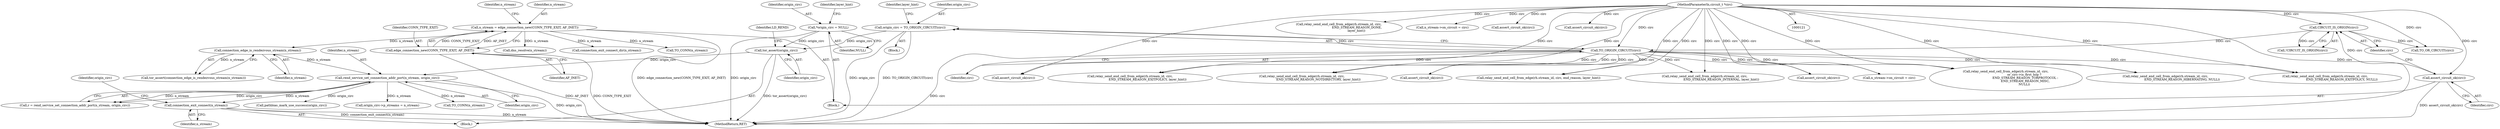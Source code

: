 digraph "0_tor_79b59a2dfcb68897ee89d98587d09e55f07e68d7@API" {
"1000608" [label="(Call,connection_exit_connect(n_stream))"];
"1000531" [label="(Call,rend_service_set_connection_addr_port(n_stream, origin_circ))"];
"1000524" [label="(Call,connection_edge_is_rendezvous_stream(n_stream))"];
"1000438" [label="(Call,n_stream = edge_connection_new(CONN_TYPE_EXIT, AF_INET))"];
"1000440" [label="(Call,edge_connection_new(CONN_TYPE_EXIT, AF_INET))"];
"1000495" [label="(Call,tor_assert(origin_circ))"];
"1000140" [label="(Call,*origin_circ = NULL)"];
"1000176" [label="(Call,origin_circ = TO_ORIGIN_CIRCUIT(circ))"];
"1000178" [label="(Call,TO_ORIGIN_CIRCUIT(circ))"];
"1000161" [label="(Call,CIRCUIT_IS_ORIGIN(circ))"];
"1000157" [label="(Call,assert_circuit_ok(circ))"];
"1000123" [label="(MethodParameterIn,circuit_t *circ)"];
"1000547" [label="(Call,relay_send_end_cell_from_edge(rh.stream_id, circ,\n                                     END_STREAM_REASON_DONE,\n                                    layer_hint))"];
"1000690" [label="(Call,dns_resolve(n_stream))"];
"1000610" [label="(Call,pathbias_mark_use_success(origin_circ))"];
"1000635" [label="(Call,relay_send_end_cell_from_edge(rh.stream_id, circ,\n                                  END_STREAM_REASON_HIBERNATING, NULL))"];
"1000496" [label="(Identifier,origin_circ)"];
"1000590" [label="(Call,n_stream->on_circuit = circ)"];
"1000440" [label="(Call,edge_connection_new(CONN_TYPE_EXIT, AF_INET))"];
"1000600" [label="(Call,assert_circuit_ok(circ))"];
"1000694" [label="(Call,assert_circuit_ok(circ))"];
"1000569" [label="(Call,assert_circuit_ok(circ))"];
"1000498" [label="(Identifier,LD_REND)"];
"1000595" [label="(Call,origin_circ->p_streams = n_stream)"];
"1000140" [label="(Call,*origin_circ = NULL)"];
"1000357" [label="(Call,relay_send_end_cell_from_edge(rh.stream_id, circ,\n                                  END_STREAM_REASON_NOTDIRECTORY, layer_hint))"];
"1000684" [label="(Call,connection_exit_connect_dir(n_stream))"];
"1000526" [label="(Call,assert_circuit_ok(circ))"];
"1000555" [label="(Call,TO_CONN(n_stream))"];
"1000533" [label="(Identifier,origin_circ)"];
"1000177" [label="(Identifier,origin_circ)"];
"1000124" [label="(Block,)"];
"1000532" [label="(Identifier,n_stream)"];
"1000442" [label="(Identifier,AF_INET)"];
"1000145" [label="(Identifier,layer_hint)"];
"1000426" [label="(Call,relay_send_end_cell_from_edge(rh.stream_id, circ,\n                                    END_STREAM_REASON_EXITPOLICY, layer_hint))"];
"1000718" [label="(MethodReturn,RET)"];
"1000439" [label="(Identifier,n_stream)"];
"1000254" [label="(Call,relay_send_end_cell_from_edge(rh.stream_id, circ, end_reason, layer_hint))"];
"1000647" [label="(Call,n_stream->on_circuit = circ)"];
"1000524" [label="(Call,connection_edge_is_rendezvous_stream(n_stream))"];
"1000142" [label="(Identifier,NULL)"];
"1000181" [label="(Identifier,layer_hint)"];
"1000123" [label="(MethodParameterIn,circuit_t *circ)"];
"1000322" [label="(Call,relay_send_end_cell_from_edge(rh.stream_id, circ,\n                                      or_circ->is_first_hop ?\n                                        END_STREAM_REASON_TORPROTOCOL :\n                                        END_STREAM_REASON_MISC,\n                                      NULL))"];
"1000160" [label="(Call,!CIRCUIT_IS_ORIGIN(circ))"];
"1000523" [label="(Call,tor_assert(connection_edge_is_rendezvous_stream(n_stream)))"];
"1000217" [label="(Call,relay_send_end_cell_from_edge(rh.stream_id, circ,\n                                  END_STREAM_REASON_EXITPOLICY, NULL))"];
"1000713" [label="(Call,assert_circuit_ok(circ))"];
"1000445" [label="(Identifier,n_stream)"];
"1000531" [label="(Call,rend_service_set_connection_addr_port(n_stream, origin_circ))"];
"1000176" [label="(Call,origin_circ = TO_ORIGIN_CIRCUIT(circ))"];
"1000169" [label="(Block,)"];
"1000161" [label="(Call,CIRCUIT_IS_ORIGIN(circ))"];
"1000609" [label="(Identifier,n_stream)"];
"1000158" [label="(Identifier,circ)"];
"1000141" [label="(Identifier,origin_circ)"];
"1000162" [label="(Identifier,circ)"];
"1000495" [label="(Call,tor_assert(origin_circ))"];
"1000611" [label="(Identifier,origin_circ)"];
"1000529" [label="(Call,r = rend_service_set_connection_addr_port(n_stream, origin_circ))"];
"1000166" [label="(Call,TO_OR_CIRCUIT(circ))"];
"1000608" [label="(Call,connection_exit_connect(n_stream))"];
"1000643" [label="(Call,TO_CONN(n_stream))"];
"1000397" [label="(Call,relay_send_end_cell_from_edge(rh.stream_id, circ,\n                                  END_STREAM_REASON_INTERNAL, layer_hint))"];
"1000438" [label="(Call,n_stream = edge_connection_new(CONN_TYPE_EXIT, AF_INET))"];
"1000178" [label="(Call,TO_ORIGIN_CIRCUIT(circ))"];
"1000441" [label="(Identifier,CONN_TYPE_EXIT)"];
"1000179" [label="(Identifier,circ)"];
"1000525" [label="(Identifier,n_stream)"];
"1000157" [label="(Call,assert_circuit_ok(circ))"];
"1000494" [label="(Block,)"];
"1000608" -> "1000494"  [label="AST: "];
"1000608" -> "1000609"  [label="CFG: "];
"1000609" -> "1000608"  [label="AST: "];
"1000611" -> "1000608"  [label="CFG: "];
"1000608" -> "1000718"  [label="DDG: connection_exit_connect(n_stream)"];
"1000608" -> "1000718"  [label="DDG: n_stream"];
"1000531" -> "1000608"  [label="DDG: n_stream"];
"1000531" -> "1000529"  [label="AST: "];
"1000531" -> "1000533"  [label="CFG: "];
"1000532" -> "1000531"  [label="AST: "];
"1000533" -> "1000531"  [label="AST: "];
"1000529" -> "1000531"  [label="CFG: "];
"1000531" -> "1000718"  [label="DDG: origin_circ"];
"1000531" -> "1000529"  [label="DDG: n_stream"];
"1000531" -> "1000529"  [label="DDG: origin_circ"];
"1000524" -> "1000531"  [label="DDG: n_stream"];
"1000495" -> "1000531"  [label="DDG: origin_circ"];
"1000531" -> "1000555"  [label="DDG: n_stream"];
"1000531" -> "1000595"  [label="DDG: n_stream"];
"1000531" -> "1000610"  [label="DDG: origin_circ"];
"1000524" -> "1000523"  [label="AST: "];
"1000524" -> "1000525"  [label="CFG: "];
"1000525" -> "1000524"  [label="AST: "];
"1000523" -> "1000524"  [label="CFG: "];
"1000524" -> "1000523"  [label="DDG: n_stream"];
"1000438" -> "1000524"  [label="DDG: n_stream"];
"1000438" -> "1000124"  [label="AST: "];
"1000438" -> "1000440"  [label="CFG: "];
"1000439" -> "1000438"  [label="AST: "];
"1000440" -> "1000438"  [label="AST: "];
"1000445" -> "1000438"  [label="CFG: "];
"1000438" -> "1000718"  [label="DDG: edge_connection_new(CONN_TYPE_EXIT, AF_INET)"];
"1000440" -> "1000438"  [label="DDG: CONN_TYPE_EXIT"];
"1000440" -> "1000438"  [label="DDG: AF_INET"];
"1000438" -> "1000643"  [label="DDG: n_stream"];
"1000438" -> "1000684"  [label="DDG: n_stream"];
"1000438" -> "1000690"  [label="DDG: n_stream"];
"1000440" -> "1000442"  [label="CFG: "];
"1000441" -> "1000440"  [label="AST: "];
"1000442" -> "1000440"  [label="AST: "];
"1000440" -> "1000718"  [label="DDG: AF_INET"];
"1000440" -> "1000718"  [label="DDG: CONN_TYPE_EXIT"];
"1000495" -> "1000494"  [label="AST: "];
"1000495" -> "1000496"  [label="CFG: "];
"1000496" -> "1000495"  [label="AST: "];
"1000498" -> "1000495"  [label="CFG: "];
"1000495" -> "1000718"  [label="DDG: tor_assert(origin_circ)"];
"1000140" -> "1000495"  [label="DDG: origin_circ"];
"1000176" -> "1000495"  [label="DDG: origin_circ"];
"1000140" -> "1000124"  [label="AST: "];
"1000140" -> "1000142"  [label="CFG: "];
"1000141" -> "1000140"  [label="AST: "];
"1000142" -> "1000140"  [label="AST: "];
"1000145" -> "1000140"  [label="CFG: "];
"1000140" -> "1000718"  [label="DDG: origin_circ"];
"1000176" -> "1000169"  [label="AST: "];
"1000176" -> "1000178"  [label="CFG: "];
"1000177" -> "1000176"  [label="AST: "];
"1000178" -> "1000176"  [label="AST: "];
"1000181" -> "1000176"  [label="CFG: "];
"1000176" -> "1000718"  [label="DDG: TO_ORIGIN_CIRCUIT(circ)"];
"1000176" -> "1000718"  [label="DDG: origin_circ"];
"1000178" -> "1000176"  [label="DDG: circ"];
"1000178" -> "1000179"  [label="CFG: "];
"1000179" -> "1000178"  [label="AST: "];
"1000178" -> "1000718"  [label="DDG: circ"];
"1000161" -> "1000178"  [label="DDG: circ"];
"1000123" -> "1000178"  [label="DDG: circ"];
"1000178" -> "1000217"  [label="DDG: circ"];
"1000178" -> "1000254"  [label="DDG: circ"];
"1000178" -> "1000322"  [label="DDG: circ"];
"1000178" -> "1000357"  [label="DDG: circ"];
"1000178" -> "1000397"  [label="DDG: circ"];
"1000178" -> "1000426"  [label="DDG: circ"];
"1000178" -> "1000526"  [label="DDG: circ"];
"1000178" -> "1000635"  [label="DDG: circ"];
"1000178" -> "1000647"  [label="DDG: circ"];
"1000178" -> "1000694"  [label="DDG: circ"];
"1000178" -> "1000713"  [label="DDG: circ"];
"1000161" -> "1000160"  [label="AST: "];
"1000161" -> "1000162"  [label="CFG: "];
"1000162" -> "1000161"  [label="AST: "];
"1000160" -> "1000161"  [label="CFG: "];
"1000161" -> "1000160"  [label="DDG: circ"];
"1000157" -> "1000161"  [label="DDG: circ"];
"1000123" -> "1000161"  [label="DDG: circ"];
"1000161" -> "1000166"  [label="DDG: circ"];
"1000157" -> "1000124"  [label="AST: "];
"1000157" -> "1000158"  [label="CFG: "];
"1000158" -> "1000157"  [label="AST: "];
"1000162" -> "1000157"  [label="CFG: "];
"1000157" -> "1000718"  [label="DDG: assert_circuit_ok(circ)"];
"1000123" -> "1000157"  [label="DDG: circ"];
"1000123" -> "1000121"  [label="AST: "];
"1000123" -> "1000718"  [label="DDG: circ"];
"1000123" -> "1000166"  [label="DDG: circ"];
"1000123" -> "1000217"  [label="DDG: circ"];
"1000123" -> "1000254"  [label="DDG: circ"];
"1000123" -> "1000322"  [label="DDG: circ"];
"1000123" -> "1000357"  [label="DDG: circ"];
"1000123" -> "1000397"  [label="DDG: circ"];
"1000123" -> "1000426"  [label="DDG: circ"];
"1000123" -> "1000526"  [label="DDG: circ"];
"1000123" -> "1000547"  [label="DDG: circ"];
"1000123" -> "1000569"  [label="DDG: circ"];
"1000123" -> "1000590"  [label="DDG: circ"];
"1000123" -> "1000600"  [label="DDG: circ"];
"1000123" -> "1000635"  [label="DDG: circ"];
"1000123" -> "1000647"  [label="DDG: circ"];
"1000123" -> "1000694"  [label="DDG: circ"];
"1000123" -> "1000713"  [label="DDG: circ"];
}
